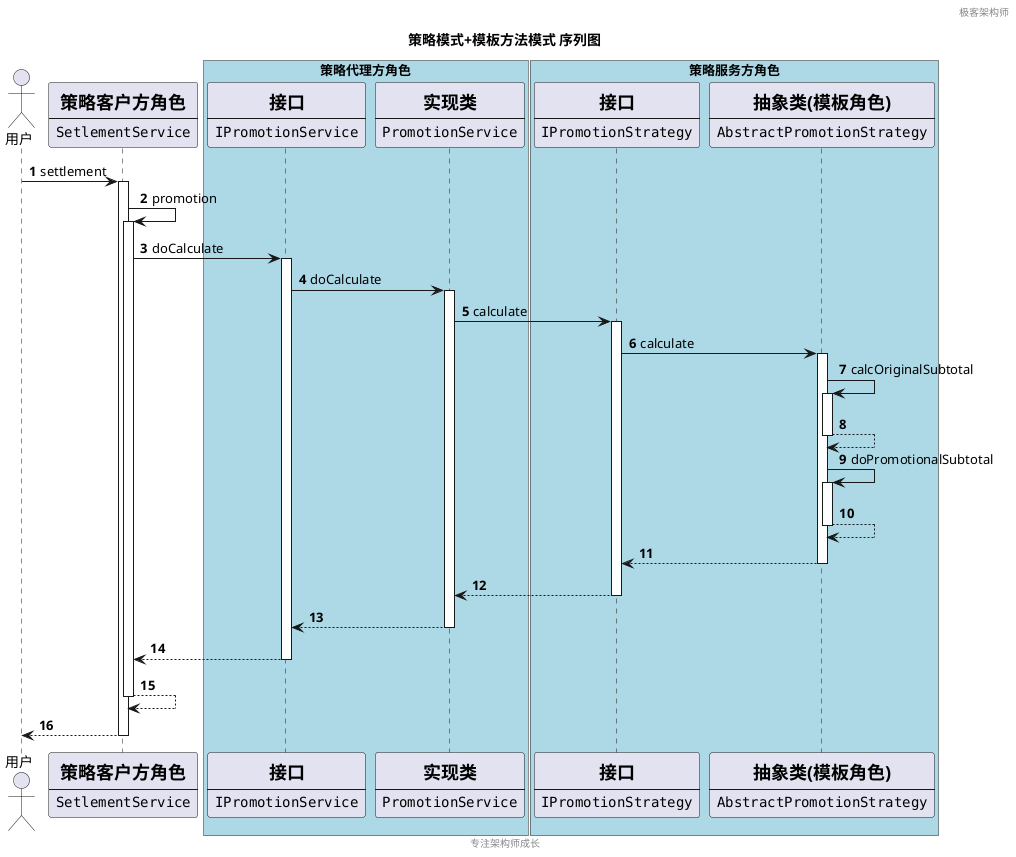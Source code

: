 @startuml

header 极客架构师
footer 专注架构师成长
title 策略模式+模板方法模式 序列图
autonumber

actor 用户
participant SetlementService [
                               =策略客户方角色
                               ----
                               ""SetlementService""
                               ]
box "策略代理方角色" #LightBlue
participant IPromotionService [
                               =接口
                               ----
                               ""IPromotionService""
                               ]
participant PromotionService [
                               =实现类
                               ----
                               ""PromotionService""
                               ]
end box
box "策略服务方角色" #LightBlue
participant IPromotionStrategy [
                               =接口
                               ----
                               ""IPromotionStrategy""
                               ]
participant AbstractPromotionStrategy [
                               =抽象类(模板角色)
                               ----
                               ""AbstractPromotionStrategy""
                               ]
end box

用户 -> SetlementService : settlement
activate SetlementService
SetlementService -> SetlementService : promotion
activate SetlementService
SetlementService -> IPromotionService : doCalculate
activate IPromotionService
IPromotionService -> PromotionService : doCalculate
activate PromotionService
PromotionService -> IPromotionStrategy : calculate
activate IPromotionStrategy
IPromotionStrategy -> AbstractPromotionStrategy : calculate
activate AbstractPromotionStrategy
AbstractPromotionStrategy -> AbstractPromotionStrategy : calcOriginalSubtotal
activate AbstractPromotionStrategy
AbstractPromotionStrategy --> AbstractPromotionStrategy
deactivate AbstractPromotionStrategy
AbstractPromotionStrategy -> AbstractPromotionStrategy : doPromotionalSubtotal
activate AbstractPromotionStrategy
AbstractPromotionStrategy --> AbstractPromotionStrategy
deactivate AbstractPromotionStrategy
AbstractPromotionStrategy --> IPromotionStrategy
deactivate AbstractPromotionStrategy
IPromotionStrategy --> PromotionService
deactivate IPromotionStrategy
PromotionService --> IPromotionService
deactivate PromotionService
IPromotionService --> SetlementService
deactivate IPromotionService
SetlementService --> SetlementService
deactivate SetlementService
return
@enduml